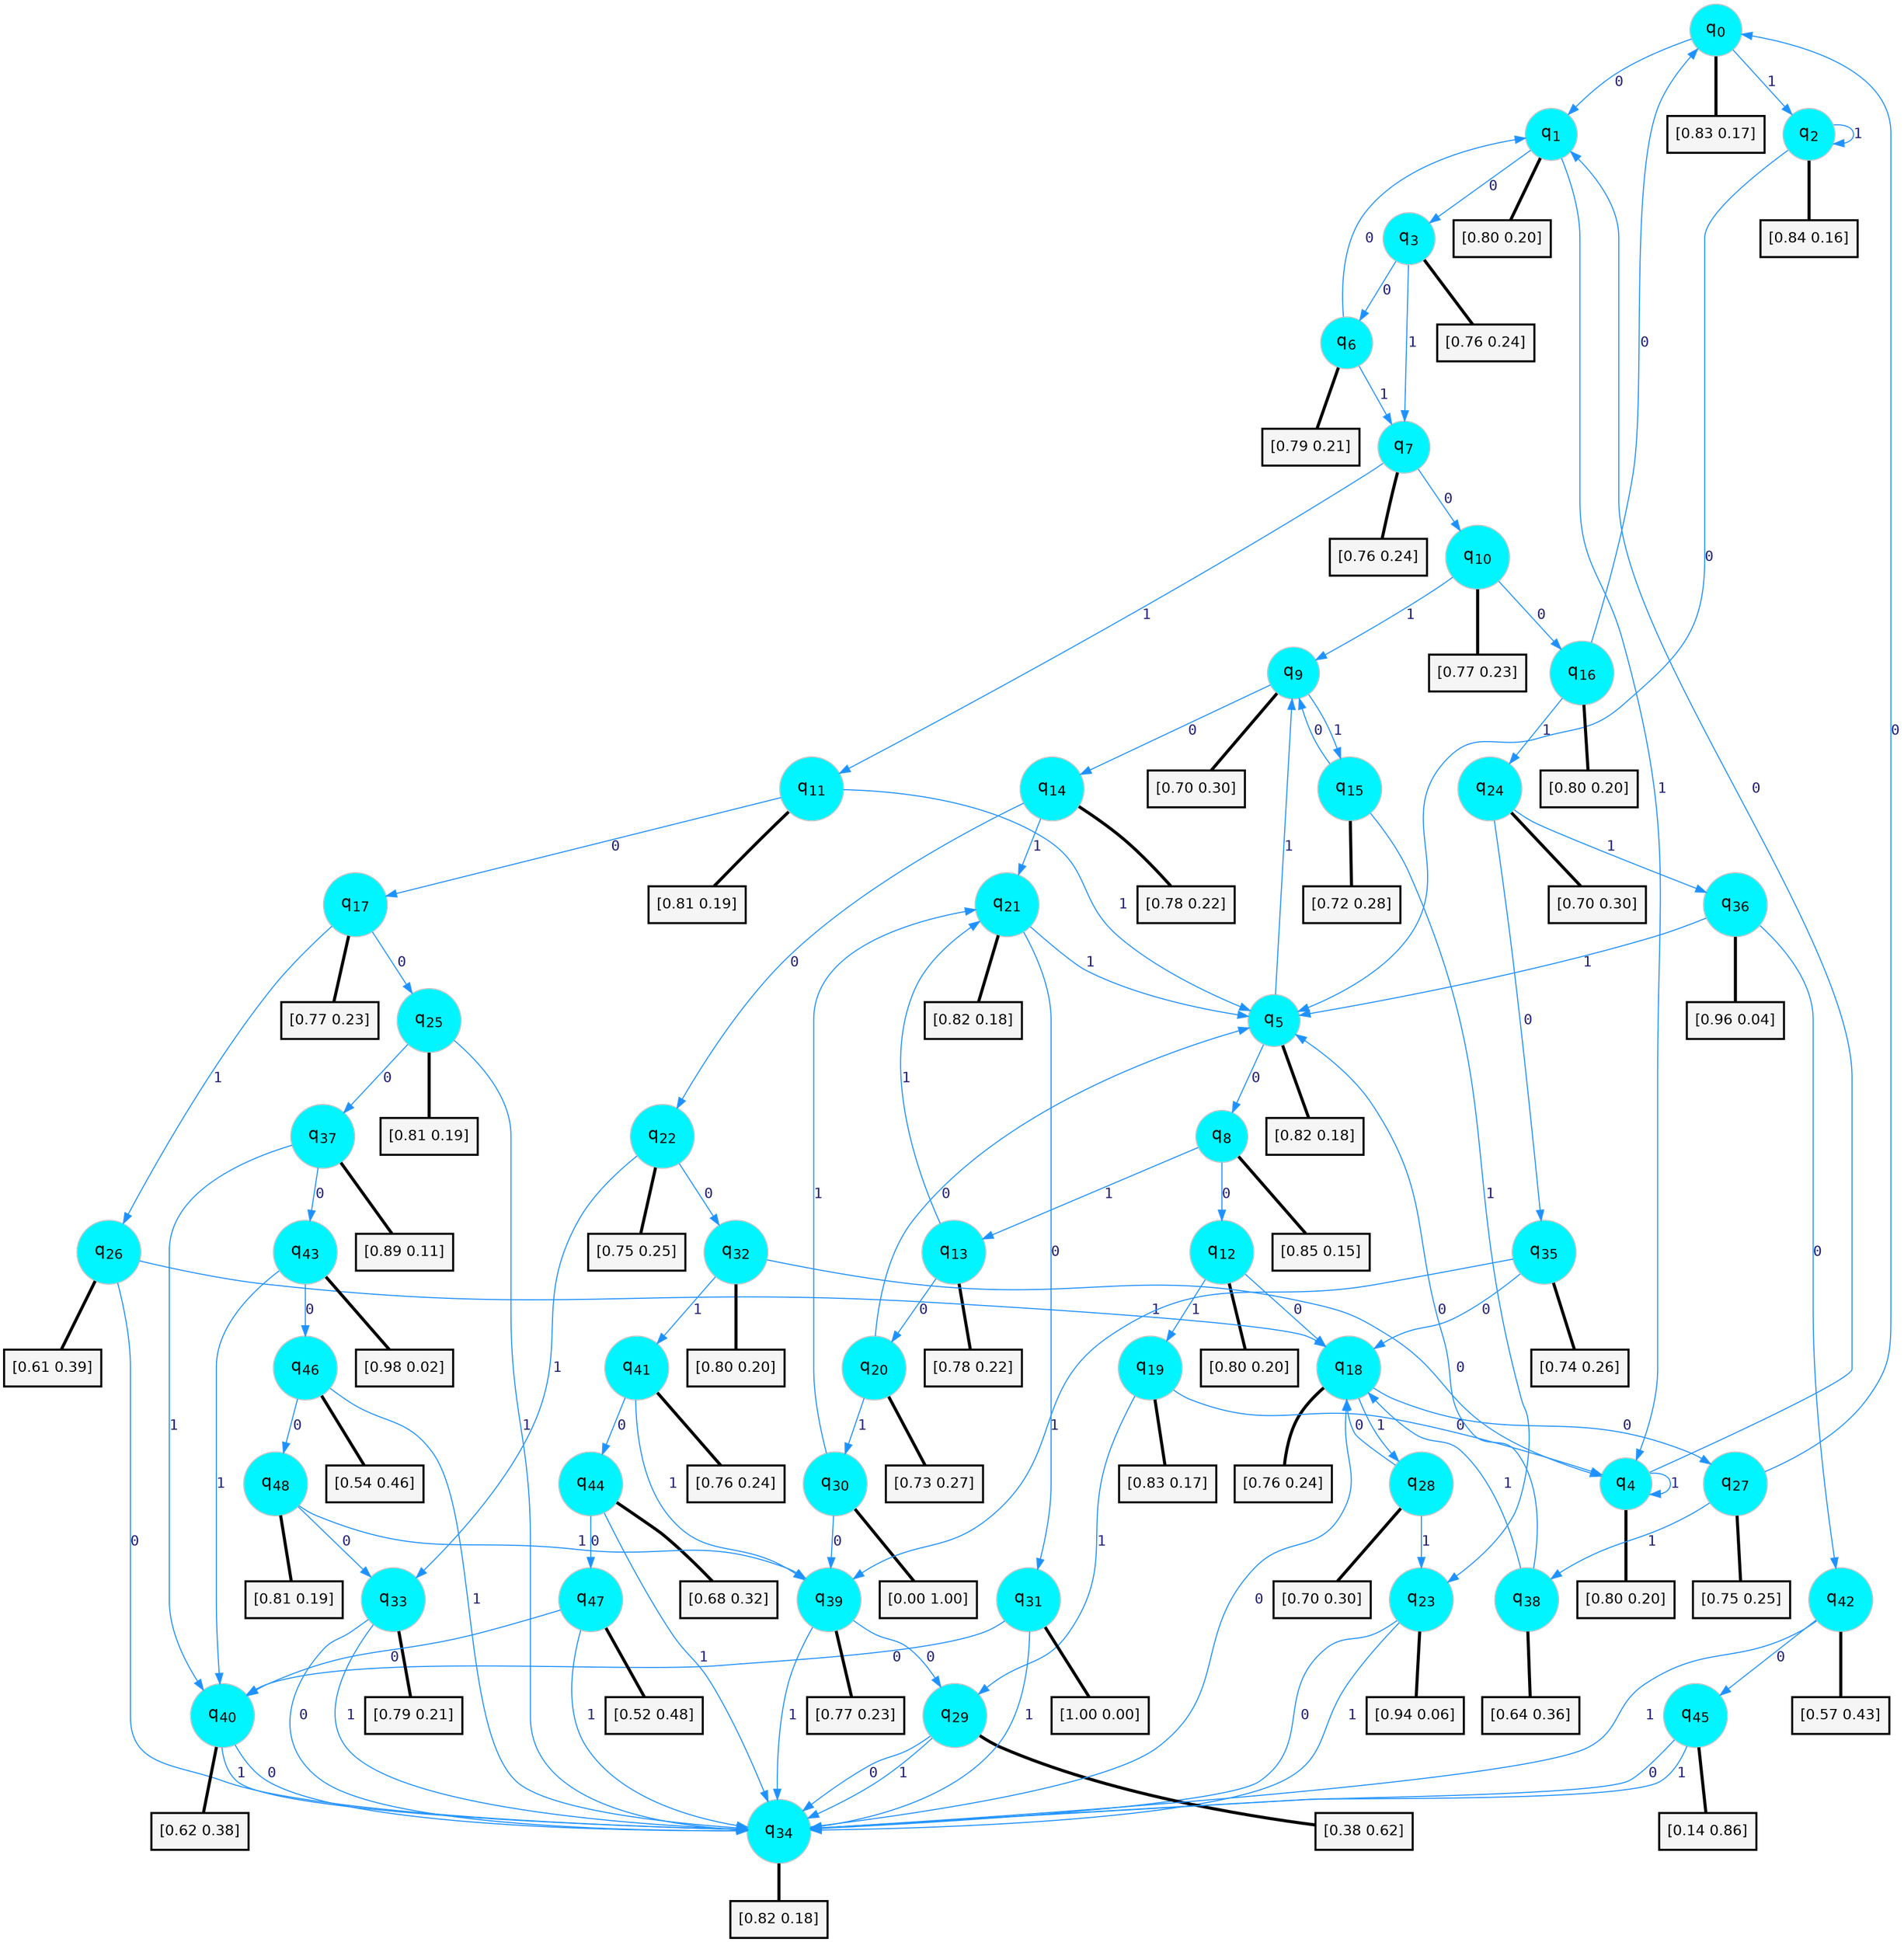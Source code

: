digraph G {
graph [
bgcolor=transparent, dpi=300, rankdir=TD, size="40,25"];
node [
color=gray, fillcolor=turquoise1, fontcolor=black, fontname=Helvetica, fontsize=16, fontweight=bold, shape=circle, style=filled];
edge [
arrowsize=1, color=dodgerblue1, fontcolor=midnightblue, fontname=courier, fontweight=bold, penwidth=1, style=solid, weight=20];
0[label=<q<SUB>0</SUB>>];
1[label=<q<SUB>1</SUB>>];
2[label=<q<SUB>2</SUB>>];
3[label=<q<SUB>3</SUB>>];
4[label=<q<SUB>4</SUB>>];
5[label=<q<SUB>5</SUB>>];
6[label=<q<SUB>6</SUB>>];
7[label=<q<SUB>7</SUB>>];
8[label=<q<SUB>8</SUB>>];
9[label=<q<SUB>9</SUB>>];
10[label=<q<SUB>10</SUB>>];
11[label=<q<SUB>11</SUB>>];
12[label=<q<SUB>12</SUB>>];
13[label=<q<SUB>13</SUB>>];
14[label=<q<SUB>14</SUB>>];
15[label=<q<SUB>15</SUB>>];
16[label=<q<SUB>16</SUB>>];
17[label=<q<SUB>17</SUB>>];
18[label=<q<SUB>18</SUB>>];
19[label=<q<SUB>19</SUB>>];
20[label=<q<SUB>20</SUB>>];
21[label=<q<SUB>21</SUB>>];
22[label=<q<SUB>22</SUB>>];
23[label=<q<SUB>23</SUB>>];
24[label=<q<SUB>24</SUB>>];
25[label=<q<SUB>25</SUB>>];
26[label=<q<SUB>26</SUB>>];
27[label=<q<SUB>27</SUB>>];
28[label=<q<SUB>28</SUB>>];
29[label=<q<SUB>29</SUB>>];
30[label=<q<SUB>30</SUB>>];
31[label=<q<SUB>31</SUB>>];
32[label=<q<SUB>32</SUB>>];
33[label=<q<SUB>33</SUB>>];
34[label=<q<SUB>34</SUB>>];
35[label=<q<SUB>35</SUB>>];
36[label=<q<SUB>36</SUB>>];
37[label=<q<SUB>37</SUB>>];
38[label=<q<SUB>38</SUB>>];
39[label=<q<SUB>39</SUB>>];
40[label=<q<SUB>40</SUB>>];
41[label=<q<SUB>41</SUB>>];
42[label=<q<SUB>42</SUB>>];
43[label=<q<SUB>43</SUB>>];
44[label=<q<SUB>44</SUB>>];
45[label=<q<SUB>45</SUB>>];
46[label=<q<SUB>46</SUB>>];
47[label=<q<SUB>47</SUB>>];
48[label=<q<SUB>48</SUB>>];
49[label="[0.83 0.17]", shape=box,fontcolor=black, fontname=Helvetica, fontsize=14, penwidth=2, fillcolor=whitesmoke,color=black];
50[label="[0.80 0.20]", shape=box,fontcolor=black, fontname=Helvetica, fontsize=14, penwidth=2, fillcolor=whitesmoke,color=black];
51[label="[0.84 0.16]", shape=box,fontcolor=black, fontname=Helvetica, fontsize=14, penwidth=2, fillcolor=whitesmoke,color=black];
52[label="[0.76 0.24]", shape=box,fontcolor=black, fontname=Helvetica, fontsize=14, penwidth=2, fillcolor=whitesmoke,color=black];
53[label="[0.80 0.20]", shape=box,fontcolor=black, fontname=Helvetica, fontsize=14, penwidth=2, fillcolor=whitesmoke,color=black];
54[label="[0.82 0.18]", shape=box,fontcolor=black, fontname=Helvetica, fontsize=14, penwidth=2, fillcolor=whitesmoke,color=black];
55[label="[0.79 0.21]", shape=box,fontcolor=black, fontname=Helvetica, fontsize=14, penwidth=2, fillcolor=whitesmoke,color=black];
56[label="[0.76 0.24]", shape=box,fontcolor=black, fontname=Helvetica, fontsize=14, penwidth=2, fillcolor=whitesmoke,color=black];
57[label="[0.85 0.15]", shape=box,fontcolor=black, fontname=Helvetica, fontsize=14, penwidth=2, fillcolor=whitesmoke,color=black];
58[label="[0.70 0.30]", shape=box,fontcolor=black, fontname=Helvetica, fontsize=14, penwidth=2, fillcolor=whitesmoke,color=black];
59[label="[0.77 0.23]", shape=box,fontcolor=black, fontname=Helvetica, fontsize=14, penwidth=2, fillcolor=whitesmoke,color=black];
60[label="[0.81 0.19]", shape=box,fontcolor=black, fontname=Helvetica, fontsize=14, penwidth=2, fillcolor=whitesmoke,color=black];
61[label="[0.80 0.20]", shape=box,fontcolor=black, fontname=Helvetica, fontsize=14, penwidth=2, fillcolor=whitesmoke,color=black];
62[label="[0.78 0.22]", shape=box,fontcolor=black, fontname=Helvetica, fontsize=14, penwidth=2, fillcolor=whitesmoke,color=black];
63[label="[0.78 0.22]", shape=box,fontcolor=black, fontname=Helvetica, fontsize=14, penwidth=2, fillcolor=whitesmoke,color=black];
64[label="[0.72 0.28]", shape=box,fontcolor=black, fontname=Helvetica, fontsize=14, penwidth=2, fillcolor=whitesmoke,color=black];
65[label="[0.80 0.20]", shape=box,fontcolor=black, fontname=Helvetica, fontsize=14, penwidth=2, fillcolor=whitesmoke,color=black];
66[label="[0.77 0.23]", shape=box,fontcolor=black, fontname=Helvetica, fontsize=14, penwidth=2, fillcolor=whitesmoke,color=black];
67[label="[0.76 0.24]", shape=box,fontcolor=black, fontname=Helvetica, fontsize=14, penwidth=2, fillcolor=whitesmoke,color=black];
68[label="[0.83 0.17]", shape=box,fontcolor=black, fontname=Helvetica, fontsize=14, penwidth=2, fillcolor=whitesmoke,color=black];
69[label="[0.73 0.27]", shape=box,fontcolor=black, fontname=Helvetica, fontsize=14, penwidth=2, fillcolor=whitesmoke,color=black];
70[label="[0.82 0.18]", shape=box,fontcolor=black, fontname=Helvetica, fontsize=14, penwidth=2, fillcolor=whitesmoke,color=black];
71[label="[0.75 0.25]", shape=box,fontcolor=black, fontname=Helvetica, fontsize=14, penwidth=2, fillcolor=whitesmoke,color=black];
72[label="[0.94 0.06]", shape=box,fontcolor=black, fontname=Helvetica, fontsize=14, penwidth=2, fillcolor=whitesmoke,color=black];
73[label="[0.70 0.30]", shape=box,fontcolor=black, fontname=Helvetica, fontsize=14, penwidth=2, fillcolor=whitesmoke,color=black];
74[label="[0.81 0.19]", shape=box,fontcolor=black, fontname=Helvetica, fontsize=14, penwidth=2, fillcolor=whitesmoke,color=black];
75[label="[0.61 0.39]", shape=box,fontcolor=black, fontname=Helvetica, fontsize=14, penwidth=2, fillcolor=whitesmoke,color=black];
76[label="[0.75 0.25]", shape=box,fontcolor=black, fontname=Helvetica, fontsize=14, penwidth=2, fillcolor=whitesmoke,color=black];
77[label="[0.70 0.30]", shape=box,fontcolor=black, fontname=Helvetica, fontsize=14, penwidth=2, fillcolor=whitesmoke,color=black];
78[label="[0.38 0.62]", shape=box,fontcolor=black, fontname=Helvetica, fontsize=14, penwidth=2, fillcolor=whitesmoke,color=black];
79[label="[0.00 1.00]", shape=box,fontcolor=black, fontname=Helvetica, fontsize=14, penwidth=2, fillcolor=whitesmoke,color=black];
80[label="[1.00 0.00]", shape=box,fontcolor=black, fontname=Helvetica, fontsize=14, penwidth=2, fillcolor=whitesmoke,color=black];
81[label="[0.80 0.20]", shape=box,fontcolor=black, fontname=Helvetica, fontsize=14, penwidth=2, fillcolor=whitesmoke,color=black];
82[label="[0.79 0.21]", shape=box,fontcolor=black, fontname=Helvetica, fontsize=14, penwidth=2, fillcolor=whitesmoke,color=black];
83[label="[0.82 0.18]", shape=box,fontcolor=black, fontname=Helvetica, fontsize=14, penwidth=2, fillcolor=whitesmoke,color=black];
84[label="[0.74 0.26]", shape=box,fontcolor=black, fontname=Helvetica, fontsize=14, penwidth=2, fillcolor=whitesmoke,color=black];
85[label="[0.96 0.04]", shape=box,fontcolor=black, fontname=Helvetica, fontsize=14, penwidth=2, fillcolor=whitesmoke,color=black];
86[label="[0.89 0.11]", shape=box,fontcolor=black, fontname=Helvetica, fontsize=14, penwidth=2, fillcolor=whitesmoke,color=black];
87[label="[0.64 0.36]", shape=box,fontcolor=black, fontname=Helvetica, fontsize=14, penwidth=2, fillcolor=whitesmoke,color=black];
88[label="[0.77 0.23]", shape=box,fontcolor=black, fontname=Helvetica, fontsize=14, penwidth=2, fillcolor=whitesmoke,color=black];
89[label="[0.62 0.38]", shape=box,fontcolor=black, fontname=Helvetica, fontsize=14, penwidth=2, fillcolor=whitesmoke,color=black];
90[label="[0.76 0.24]", shape=box,fontcolor=black, fontname=Helvetica, fontsize=14, penwidth=2, fillcolor=whitesmoke,color=black];
91[label="[0.57 0.43]", shape=box,fontcolor=black, fontname=Helvetica, fontsize=14, penwidth=2, fillcolor=whitesmoke,color=black];
92[label="[0.98 0.02]", shape=box,fontcolor=black, fontname=Helvetica, fontsize=14, penwidth=2, fillcolor=whitesmoke,color=black];
93[label="[0.68 0.32]", shape=box,fontcolor=black, fontname=Helvetica, fontsize=14, penwidth=2, fillcolor=whitesmoke,color=black];
94[label="[0.14 0.86]", shape=box,fontcolor=black, fontname=Helvetica, fontsize=14, penwidth=2, fillcolor=whitesmoke,color=black];
95[label="[0.54 0.46]", shape=box,fontcolor=black, fontname=Helvetica, fontsize=14, penwidth=2, fillcolor=whitesmoke,color=black];
96[label="[0.52 0.48]", shape=box,fontcolor=black, fontname=Helvetica, fontsize=14, penwidth=2, fillcolor=whitesmoke,color=black];
97[label="[0.81 0.19]", shape=box,fontcolor=black, fontname=Helvetica, fontsize=14, penwidth=2, fillcolor=whitesmoke,color=black];
0->1 [label=0];
0->2 [label=1];
0->49 [arrowhead=none, penwidth=3,color=black];
1->3 [label=0];
1->4 [label=1];
1->50 [arrowhead=none, penwidth=3,color=black];
2->5 [label=0];
2->2 [label=1];
2->51 [arrowhead=none, penwidth=3,color=black];
3->6 [label=0];
3->7 [label=1];
3->52 [arrowhead=none, penwidth=3,color=black];
4->1 [label=0];
4->4 [label=1];
4->53 [arrowhead=none, penwidth=3,color=black];
5->8 [label=0];
5->9 [label=1];
5->54 [arrowhead=none, penwidth=3,color=black];
6->1 [label=0];
6->7 [label=1];
6->55 [arrowhead=none, penwidth=3,color=black];
7->10 [label=0];
7->11 [label=1];
7->56 [arrowhead=none, penwidth=3,color=black];
8->12 [label=0];
8->13 [label=1];
8->57 [arrowhead=none, penwidth=3,color=black];
9->14 [label=0];
9->15 [label=1];
9->58 [arrowhead=none, penwidth=3,color=black];
10->16 [label=0];
10->9 [label=1];
10->59 [arrowhead=none, penwidth=3,color=black];
11->17 [label=0];
11->5 [label=1];
11->60 [arrowhead=none, penwidth=3,color=black];
12->18 [label=0];
12->19 [label=1];
12->61 [arrowhead=none, penwidth=3,color=black];
13->20 [label=0];
13->21 [label=1];
13->62 [arrowhead=none, penwidth=3,color=black];
14->22 [label=0];
14->21 [label=1];
14->63 [arrowhead=none, penwidth=3,color=black];
15->9 [label=0];
15->23 [label=1];
15->64 [arrowhead=none, penwidth=3,color=black];
16->0 [label=0];
16->24 [label=1];
16->65 [arrowhead=none, penwidth=3,color=black];
17->25 [label=0];
17->26 [label=1];
17->66 [arrowhead=none, penwidth=3,color=black];
18->27 [label=0];
18->28 [label=1];
18->67 [arrowhead=none, penwidth=3,color=black];
19->4 [label=0];
19->29 [label=1];
19->68 [arrowhead=none, penwidth=3,color=black];
20->5 [label=0];
20->30 [label=1];
20->69 [arrowhead=none, penwidth=3,color=black];
21->31 [label=0];
21->5 [label=1];
21->70 [arrowhead=none, penwidth=3,color=black];
22->32 [label=0];
22->33 [label=1];
22->71 [arrowhead=none, penwidth=3,color=black];
23->34 [label=0];
23->34 [label=1];
23->72 [arrowhead=none, penwidth=3,color=black];
24->35 [label=0];
24->36 [label=1];
24->73 [arrowhead=none, penwidth=3,color=black];
25->37 [label=0];
25->34 [label=1];
25->74 [arrowhead=none, penwidth=3,color=black];
26->34 [label=0];
26->18 [label=1];
26->75 [arrowhead=none, penwidth=3,color=black];
27->0 [label=0];
27->38 [label=1];
27->76 [arrowhead=none, penwidth=3,color=black];
28->18 [label=0];
28->23 [label=1];
28->77 [arrowhead=none, penwidth=3,color=black];
29->34 [label=0];
29->34 [label=1];
29->78 [arrowhead=none, penwidth=3,color=black];
30->39 [label=0];
30->21 [label=1];
30->79 [arrowhead=none, penwidth=3,color=black];
31->40 [label=0];
31->34 [label=1];
31->80 [arrowhead=none, penwidth=3,color=black];
32->4 [label=0];
32->41 [label=1];
32->81 [arrowhead=none, penwidth=3,color=black];
33->34 [label=0];
33->34 [label=1];
33->82 [arrowhead=none, penwidth=3,color=black];
34->18 [label=0];
34->83 [arrowhead=none, penwidth=3,color=black];
35->18 [label=0];
35->39 [label=1];
35->84 [arrowhead=none, penwidth=3,color=black];
36->42 [label=0];
36->5 [label=1];
36->85 [arrowhead=none, penwidth=3,color=black];
37->43 [label=0];
37->40 [label=1];
37->86 [arrowhead=none, penwidth=3,color=black];
38->5 [label=0];
38->18 [label=1];
38->87 [arrowhead=none, penwidth=3,color=black];
39->29 [label=0];
39->34 [label=1];
39->88 [arrowhead=none, penwidth=3,color=black];
40->34 [label=0];
40->34 [label=1];
40->89 [arrowhead=none, penwidth=3,color=black];
41->44 [label=0];
41->39 [label=1];
41->90 [arrowhead=none, penwidth=3,color=black];
42->45 [label=0];
42->34 [label=1];
42->91 [arrowhead=none, penwidth=3,color=black];
43->46 [label=0];
43->40 [label=1];
43->92 [arrowhead=none, penwidth=3,color=black];
44->47 [label=0];
44->34 [label=1];
44->93 [arrowhead=none, penwidth=3,color=black];
45->34 [label=0];
45->34 [label=1];
45->94 [arrowhead=none, penwidth=3,color=black];
46->48 [label=0];
46->34 [label=1];
46->95 [arrowhead=none, penwidth=3,color=black];
47->40 [label=0];
47->34 [label=1];
47->96 [arrowhead=none, penwidth=3,color=black];
48->33 [label=0];
48->39 [label=1];
48->97 [arrowhead=none, penwidth=3,color=black];
}
